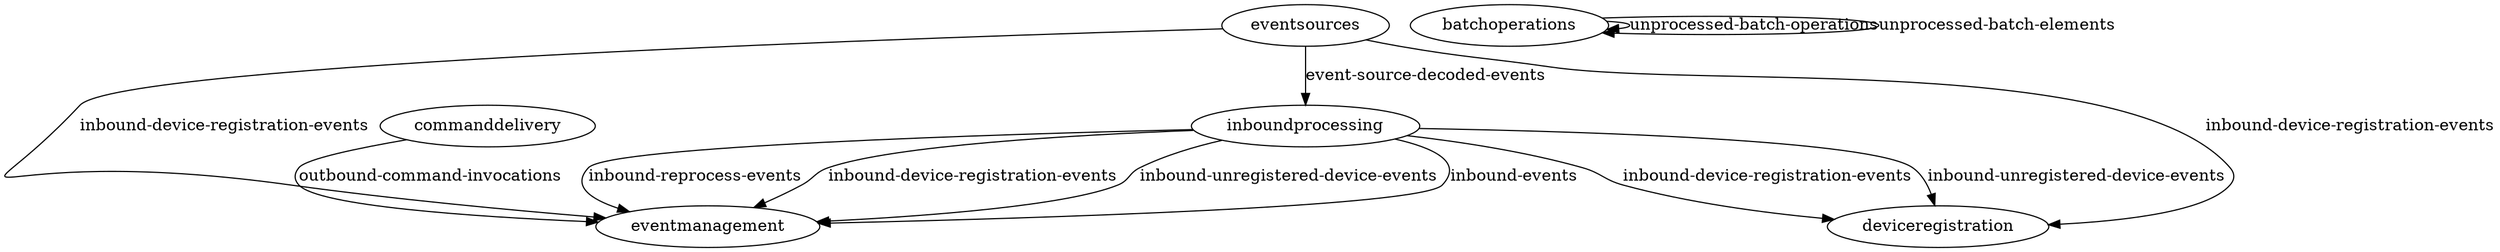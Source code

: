 digraph {
eventsources -> inboundprocessing[label="event-source-decoded-events"];
eventsources;
inboundprocessing -> eventmanagement[label="inbound-events"];
inboundprocessing -> eventmanagement[label="inbound-reprocess-events"];
eventsources -> eventmanagement[label="inbound-device-registration-events"];
eventsources -> deviceregistration[label="inbound-device-registration-events"];
inboundprocessing -> eventmanagement[label="inbound-device-registration-events"];
inboundprocessing -> deviceregistration[label="inbound-device-registration-events"];
inboundprocessing -> eventmanagement[label="inbound-unregistered-device-events"];
inboundprocessing -> deviceregistration[label="inbound-unregistered-device-events"];
eventmanagement;
eventmanagement;
commanddelivery -> eventmanagement[label="outbound-command-invocations"];
batchoperations -> batchoperations[label="unprocessed-batch-operations"];
batchoperations -> batchoperations[label="unprocessed-batch-elements"];
batchoperations;
}